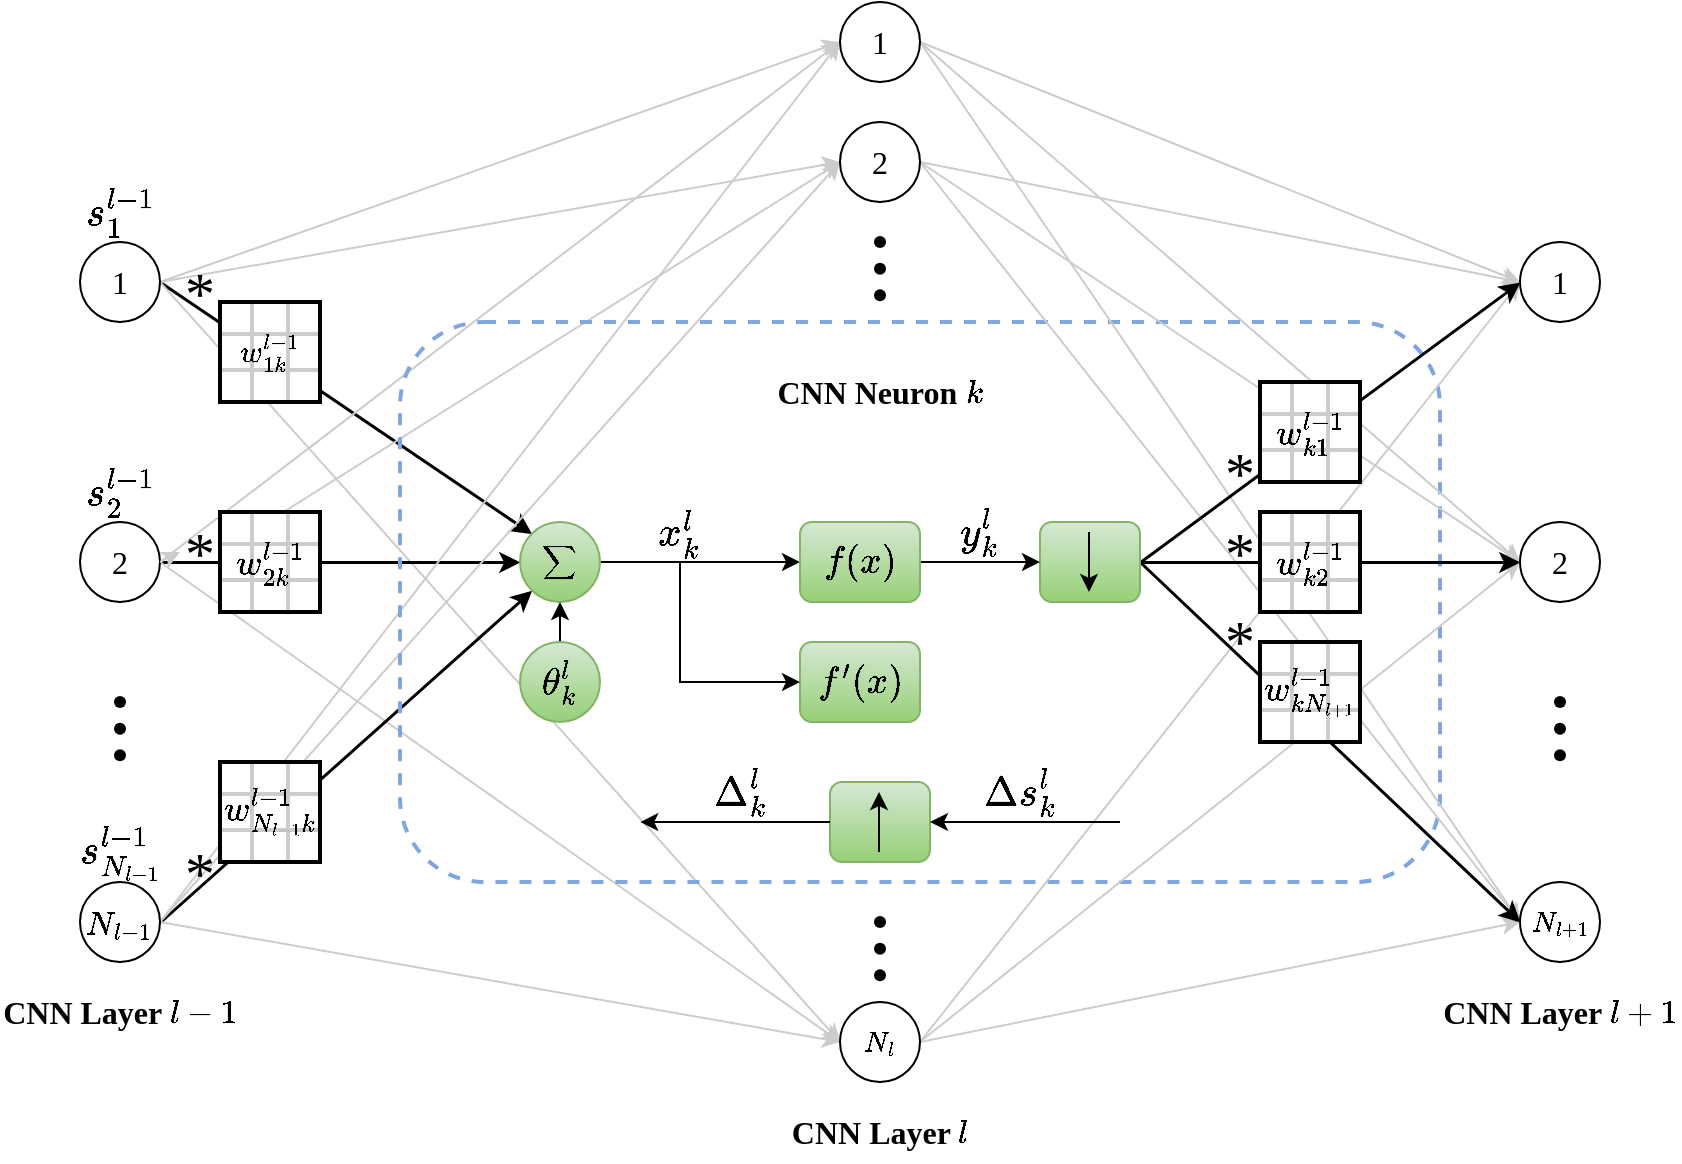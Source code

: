 <mxfile version="22.1.17" type="github">
  <diagram name="第 1 页" id="HHsCbOhWLAx_uhxe6TRV">
    <mxGraphModel dx="2249" dy="1868" grid="1" gridSize="10" guides="1" tooltips="1" connect="1" arrows="1" fold="1" page="1" pageScale="1" pageWidth="827" pageHeight="1169" math="1" shadow="0">
      <root>
        <mxCell id="0" />
        <mxCell id="1" parent="0" />
        <mxCell id="oy_fxyoAN_TUTj9ulkCC-134" style="rounded=0;orthogonalLoop=1;jettySize=auto;html=1;exitX=1;exitY=0.5;exitDx=0;exitDy=0;entryX=0;entryY=0;entryDx=0;entryDy=0;strokeWidth=1.5;fontStyle=0" parent="1" source="oy_fxyoAN_TUTj9ulkCC-1" target="oy_fxyoAN_TUTj9ulkCC-119" edge="1">
          <mxGeometry relative="1" as="geometry" />
        </mxCell>
        <mxCell id="oy_fxyoAN_TUTj9ulkCC-138" style="rounded=0;orthogonalLoop=1;jettySize=auto;html=1;exitX=1;exitY=0.5;exitDx=0;exitDy=0;entryX=0;entryY=0.5;entryDx=0;entryDy=0;strokeColor=#CCCCCC;fontStyle=0" parent="1" source="oy_fxyoAN_TUTj9ulkCC-1" target="oy_fxyoAN_TUTj9ulkCC-8" edge="1">
          <mxGeometry relative="1" as="geometry" />
        </mxCell>
        <mxCell id="oy_fxyoAN_TUTj9ulkCC-140" style="edgeStyle=none;shape=connector;rounded=0;orthogonalLoop=1;jettySize=auto;html=1;exitX=1;exitY=0.5;exitDx=0;exitDy=0;entryX=0;entryY=0.5;entryDx=0;entryDy=0;labelBackgroundColor=default;strokeColor=#CCCCCC;align=center;verticalAlign=middle;fontFamily=Helvetica;fontSize=11;fontColor=default;endArrow=classic;fontStyle=0" parent="1" source="oy_fxyoAN_TUTj9ulkCC-1" target="oy_fxyoAN_TUTj9ulkCC-10" edge="1">
          <mxGeometry relative="1" as="geometry" />
        </mxCell>
        <mxCell id="oy_fxyoAN_TUTj9ulkCC-141" style="edgeStyle=none;shape=connector;rounded=0;orthogonalLoop=1;jettySize=auto;html=1;exitX=1;exitY=0.5;exitDx=0;exitDy=0;entryX=0;entryY=0.5;entryDx=0;entryDy=0;labelBackgroundColor=default;strokeColor=#CCCCCC;align=center;verticalAlign=middle;fontFamily=Helvetica;fontSize=11;fontColor=default;endArrow=classic;fontStyle=0" parent="1" source="oy_fxyoAN_TUTj9ulkCC-1" target="oy_fxyoAN_TUTj9ulkCC-9" edge="1">
          <mxGeometry relative="1" as="geometry" />
        </mxCell>
        <mxCell id="oy_fxyoAN_TUTj9ulkCC-1" value="&lt;font face=&quot;Times New Roman&quot; style=&quot;font-size: 16px;&quot;&gt;1&lt;/font&gt;" style="ellipse;whiteSpace=wrap;html=1;aspect=fixed;fillColor=none;fontStyle=0" parent="1" vertex="1">
          <mxGeometry y="200" width="40" height="40" as="geometry" />
        </mxCell>
        <mxCell id="oy_fxyoAN_TUTj9ulkCC-135" style="edgeStyle=orthogonalEdgeStyle;rounded=0;orthogonalLoop=1;jettySize=auto;html=1;exitX=1;exitY=0.5;exitDx=0;exitDy=0;entryX=0;entryY=0.5;entryDx=0;entryDy=0;strokeWidth=1.5;fontStyle=0" parent="1" source="oy_fxyoAN_TUTj9ulkCC-2" target="oy_fxyoAN_TUTj9ulkCC-119" edge="1">
          <mxGeometry relative="1" as="geometry" />
        </mxCell>
        <mxCell id="oy_fxyoAN_TUTj9ulkCC-142" style="edgeStyle=none;shape=connector;rounded=0;orthogonalLoop=1;jettySize=auto;html=1;exitX=1;exitY=0.5;exitDx=0;exitDy=0;entryX=0;entryY=0.5;entryDx=0;entryDy=0;labelBackgroundColor=default;strokeColor=#CCCCCC;align=center;verticalAlign=middle;fontFamily=Helvetica;fontSize=11;fontColor=default;endArrow=classic;fontStyle=0" parent="1" source="oy_fxyoAN_TUTj9ulkCC-2" target="oy_fxyoAN_TUTj9ulkCC-10" edge="1">
          <mxGeometry relative="1" as="geometry" />
        </mxCell>
        <mxCell id="oy_fxyoAN_TUTj9ulkCC-146" style="edgeStyle=none;shape=connector;rounded=0;orthogonalLoop=1;jettySize=auto;html=1;exitX=1;exitY=0.5;exitDx=0;exitDy=0;entryX=0;entryY=0.5;entryDx=0;entryDy=0;labelBackgroundColor=default;strokeColor=#CCCCCC;align=center;verticalAlign=middle;fontFamily=Helvetica;fontSize=11;fontColor=default;endArrow=classic;fontStyle=0" parent="1" source="oy_fxyoAN_TUTj9ulkCC-2" target="oy_fxyoAN_TUTj9ulkCC-8" edge="1">
          <mxGeometry relative="1" as="geometry" />
        </mxCell>
        <mxCell id="oy_fxyoAN_TUTj9ulkCC-147" style="edgeStyle=none;shape=connector;rounded=0;orthogonalLoop=1;jettySize=auto;html=1;exitX=1;exitY=0.5;exitDx=0;exitDy=0;entryX=0;entryY=0.5;entryDx=0;entryDy=0;labelBackgroundColor=default;strokeColor=#CCCCCC;align=center;verticalAlign=middle;fontFamily=Helvetica;fontSize=11;fontColor=default;endArrow=classic;fontStyle=0" parent="1" source="Rk7JOx87DeSqEpEm6Nh5-58" target="oy_fxyoAN_TUTj9ulkCC-9" edge="1">
          <mxGeometry relative="1" as="geometry" />
        </mxCell>
        <mxCell id="oy_fxyoAN_TUTj9ulkCC-2" value="&lt;font face=&quot;Times New Roman&quot; style=&quot;font-size: 16px;&quot;&gt;2&lt;/font&gt;" style="ellipse;whiteSpace=wrap;html=1;aspect=fixed;fillColor=none;fontStyle=0" parent="1" vertex="1">
          <mxGeometry y="340" width="40" height="40" as="geometry" />
        </mxCell>
        <mxCell id="oy_fxyoAN_TUTj9ulkCC-136" style="rounded=0;orthogonalLoop=1;jettySize=auto;html=1;exitX=1;exitY=0.5;exitDx=0;exitDy=0;entryX=0;entryY=1;entryDx=0;entryDy=0;strokeWidth=1.5;fontStyle=0" parent="1" source="oy_fxyoAN_TUTj9ulkCC-3" target="oy_fxyoAN_TUTj9ulkCC-119" edge="1">
          <mxGeometry relative="1" as="geometry" />
        </mxCell>
        <mxCell id="oy_fxyoAN_TUTj9ulkCC-143" style="edgeStyle=none;shape=connector;rounded=0;orthogonalLoop=1;jettySize=auto;html=1;exitX=1;exitY=0.5;exitDx=0;exitDy=0;entryX=0;entryY=0.5;entryDx=0;entryDy=0;labelBackgroundColor=default;strokeColor=#CCCCCC;align=center;verticalAlign=middle;fontFamily=Helvetica;fontSize=11;fontColor=default;endArrow=classic;fontStyle=0" parent="1" source="oy_fxyoAN_TUTj9ulkCC-3" target="oy_fxyoAN_TUTj9ulkCC-10" edge="1">
          <mxGeometry relative="1" as="geometry" />
        </mxCell>
        <mxCell id="oy_fxyoAN_TUTj9ulkCC-144" style="edgeStyle=none;shape=connector;rounded=0;orthogonalLoop=1;jettySize=auto;html=1;exitX=1;exitY=0.5;exitDx=0;exitDy=0;entryX=0;entryY=0.5;entryDx=0;entryDy=0;labelBackgroundColor=default;strokeColor=#CCCCCC;align=center;verticalAlign=middle;fontFamily=Helvetica;fontSize=11;fontColor=default;endArrow=classic;fontStyle=0" parent="1" source="oy_fxyoAN_TUTj9ulkCC-3" target="oy_fxyoAN_TUTj9ulkCC-8" edge="1">
          <mxGeometry relative="1" as="geometry" />
        </mxCell>
        <mxCell id="oy_fxyoAN_TUTj9ulkCC-145" style="edgeStyle=none;shape=connector;rounded=0;orthogonalLoop=1;jettySize=auto;html=1;exitX=1;exitY=0.5;exitDx=0;exitDy=0;entryX=0;entryY=0.5;entryDx=0;entryDy=0;labelBackgroundColor=default;strokeColor=#CCCCCC;align=center;verticalAlign=middle;fontFamily=Helvetica;fontSize=11;fontColor=default;endArrow=classic;fontStyle=0" parent="1" source="oy_fxyoAN_TUTj9ulkCC-3" target="oy_fxyoAN_TUTj9ulkCC-9" edge="1">
          <mxGeometry relative="1" as="geometry" />
        </mxCell>
        <mxCell id="oy_fxyoAN_TUTj9ulkCC-3" value="&lt;font face=&quot;Times New Roman&quot; style=&quot;font-size: 16px;&quot;&gt;`N_{l-1}`&lt;/font&gt;" style="ellipse;whiteSpace=wrap;html=1;aspect=fixed;fillColor=none;fontStyle=0" parent="1" vertex="1">
          <mxGeometry y="520" width="40" height="40" as="geometry" />
        </mxCell>
        <mxCell id="oy_fxyoAN_TUTj9ulkCC-7" value="" style="rounded=1;whiteSpace=wrap;html=1;dashed=1;fillColor=none;strokeColor=#7EA6E0;strokeWidth=2;fontStyle=0" parent="1" vertex="1">
          <mxGeometry x="160" y="240" width="520" height="280" as="geometry" />
        </mxCell>
        <mxCell id="oy_fxyoAN_TUTj9ulkCC-148" style="edgeStyle=none;shape=connector;rounded=0;orthogonalLoop=1;jettySize=auto;html=1;exitX=1;exitY=0.5;exitDx=0;exitDy=0;entryX=0;entryY=0.5;entryDx=0;entryDy=0;labelBackgroundColor=default;strokeColor=#CCCCCC;align=center;verticalAlign=middle;fontFamily=Helvetica;fontSize=11;fontColor=default;endArrow=classic;fontStyle=0" parent="1" source="oy_fxyoAN_TUTj9ulkCC-8" target="oy_fxyoAN_TUTj9ulkCC-70" edge="1">
          <mxGeometry relative="1" as="geometry" />
        </mxCell>
        <mxCell id="oy_fxyoAN_TUTj9ulkCC-149" style="edgeStyle=none;shape=connector;rounded=0;orthogonalLoop=1;jettySize=auto;html=1;exitX=1;exitY=0.5;exitDx=0;exitDy=0;entryX=0;entryY=0.5;entryDx=0;entryDy=0;labelBackgroundColor=default;strokeColor=#CCCCCC;align=center;verticalAlign=middle;fontFamily=Helvetica;fontSize=11;fontColor=default;endArrow=classic;fontStyle=0" parent="1" source="oy_fxyoAN_TUTj9ulkCC-8" target="oy_fxyoAN_TUTj9ulkCC-71" edge="1">
          <mxGeometry relative="1" as="geometry" />
        </mxCell>
        <mxCell id="oy_fxyoAN_TUTj9ulkCC-150" style="edgeStyle=none;shape=connector;rounded=0;orthogonalLoop=1;jettySize=auto;html=1;exitX=1;exitY=0.5;exitDx=0;exitDy=0;entryX=0;entryY=0.5;entryDx=0;entryDy=0;labelBackgroundColor=default;strokeColor=#CCCCCC;align=center;verticalAlign=middle;fontFamily=Helvetica;fontSize=11;fontColor=default;endArrow=classic;fontStyle=0" parent="1" source="oy_fxyoAN_TUTj9ulkCC-8" target="oy_fxyoAN_TUTj9ulkCC-72" edge="1">
          <mxGeometry relative="1" as="geometry" />
        </mxCell>
        <mxCell id="oy_fxyoAN_TUTj9ulkCC-8" value="&lt;font face=&quot;Times New Roman&quot; style=&quot;font-size: 16px;&quot;&gt;1&lt;/font&gt;" style="ellipse;whiteSpace=wrap;html=1;aspect=fixed;fillColor=none;fontStyle=0" parent="1" vertex="1">
          <mxGeometry x="380" y="80" width="40" height="40" as="geometry" />
        </mxCell>
        <mxCell id="oy_fxyoAN_TUTj9ulkCC-151" style="edgeStyle=none;shape=connector;rounded=0;orthogonalLoop=1;jettySize=auto;html=1;exitX=1;exitY=0.5;exitDx=0;exitDy=0;entryX=0;entryY=0.5;entryDx=0;entryDy=0;labelBackgroundColor=default;strokeColor=#CCCCCC;align=center;verticalAlign=middle;fontFamily=Helvetica;fontSize=11;fontColor=default;endArrow=classic;fontStyle=0" parent="1" source="oy_fxyoAN_TUTj9ulkCC-9" target="oy_fxyoAN_TUTj9ulkCC-70" edge="1">
          <mxGeometry relative="1" as="geometry" />
        </mxCell>
        <mxCell id="oy_fxyoAN_TUTj9ulkCC-152" style="edgeStyle=none;shape=connector;rounded=0;orthogonalLoop=1;jettySize=auto;html=1;exitX=1;exitY=0.5;exitDx=0;exitDy=0;entryX=0;entryY=0.5;entryDx=0;entryDy=0;labelBackgroundColor=default;strokeColor=#CCCCCC;align=center;verticalAlign=middle;fontFamily=Helvetica;fontSize=11;fontColor=default;endArrow=classic;fontStyle=0" parent="1" source="oy_fxyoAN_TUTj9ulkCC-9" target="oy_fxyoAN_TUTj9ulkCC-71" edge="1">
          <mxGeometry relative="1" as="geometry" />
        </mxCell>
        <mxCell id="oy_fxyoAN_TUTj9ulkCC-153" style="edgeStyle=none;shape=connector;rounded=0;orthogonalLoop=1;jettySize=auto;html=1;exitX=1;exitY=0.5;exitDx=0;exitDy=0;entryX=0;entryY=0.5;entryDx=0;entryDy=0;labelBackgroundColor=default;strokeColor=#CCCCCC;align=center;verticalAlign=middle;fontFamily=Helvetica;fontSize=11;fontColor=default;endArrow=classic;fontStyle=0" parent="1" source="oy_fxyoAN_TUTj9ulkCC-9" target="oy_fxyoAN_TUTj9ulkCC-72" edge="1">
          <mxGeometry relative="1" as="geometry" />
        </mxCell>
        <mxCell id="oy_fxyoAN_TUTj9ulkCC-9" value="&lt;font face=&quot;Times New Roman&quot; style=&quot;font-size: 16px;&quot;&gt;2&lt;/font&gt;" style="ellipse;whiteSpace=wrap;html=1;aspect=fixed;fillColor=none;fontStyle=0" parent="1" vertex="1">
          <mxGeometry x="380" y="140" width="40" height="40" as="geometry" />
        </mxCell>
        <mxCell id="oy_fxyoAN_TUTj9ulkCC-154" style="edgeStyle=none;shape=connector;rounded=0;orthogonalLoop=1;jettySize=auto;html=1;exitX=1;exitY=0.5;exitDx=0;exitDy=0;entryX=0;entryY=0.5;entryDx=0;entryDy=0;labelBackgroundColor=default;strokeColor=#CCCCCC;align=center;verticalAlign=middle;fontFamily=Helvetica;fontSize=11;fontColor=default;endArrow=classic;fontStyle=0" parent="1" source="oy_fxyoAN_TUTj9ulkCC-10" target="oy_fxyoAN_TUTj9ulkCC-72" edge="1">
          <mxGeometry relative="1" as="geometry" />
        </mxCell>
        <mxCell id="oy_fxyoAN_TUTj9ulkCC-155" style="edgeStyle=none;shape=connector;rounded=0;orthogonalLoop=1;jettySize=auto;html=1;exitX=1;exitY=0.5;exitDx=0;exitDy=0;entryX=0;entryY=0.5;entryDx=0;entryDy=0;labelBackgroundColor=default;strokeColor=#CCCCCC;align=center;verticalAlign=middle;fontFamily=Helvetica;fontSize=11;fontColor=default;endArrow=classic;fontStyle=0" parent="1" source="oy_fxyoAN_TUTj9ulkCC-10" target="oy_fxyoAN_TUTj9ulkCC-71" edge="1">
          <mxGeometry relative="1" as="geometry" />
        </mxCell>
        <mxCell id="oy_fxyoAN_TUTj9ulkCC-156" style="edgeStyle=none;shape=connector;rounded=0;orthogonalLoop=1;jettySize=auto;html=1;exitX=1;exitY=0.5;exitDx=0;exitDy=0;entryX=0;entryY=0.5;entryDx=0;entryDy=0;labelBackgroundColor=default;strokeColor=#CCCCCC;align=center;verticalAlign=middle;fontFamily=Helvetica;fontSize=11;fontColor=default;endArrow=classic;fontStyle=0" parent="1" source="oy_fxyoAN_TUTj9ulkCC-10" target="oy_fxyoAN_TUTj9ulkCC-70" edge="1">
          <mxGeometry relative="1" as="geometry" />
        </mxCell>
        <mxCell id="oy_fxyoAN_TUTj9ulkCC-10" value="`N_l`" style="ellipse;whiteSpace=wrap;html=1;aspect=fixed;fillColor=none;fontStyle=0" parent="1" vertex="1">
          <mxGeometry x="380" y="580" width="40" height="40" as="geometry" />
        </mxCell>
        <mxCell id="oy_fxyoAN_TUTj9ulkCC-39" value="" style="group;fillColor=default;fontStyle=0" parent="1" vertex="1" connectable="0">
          <mxGeometry x="70" y="230" width="50" height="50" as="geometry" />
        </mxCell>
        <mxCell id="oy_fxyoAN_TUTj9ulkCC-25" value="" style="shape=table;startSize=0;container=1;collapsible=0;childLayout=tableLayout;fontSize=16;fillColor=none;strokeColor=#CCCCCC;strokeWidth=2;fontStyle=0" parent="oy_fxyoAN_TUTj9ulkCC-39" vertex="1">
          <mxGeometry width="50" height="50" as="geometry" />
        </mxCell>
        <mxCell id="oy_fxyoAN_TUTj9ulkCC-26" value="" style="shape=tableRow;horizontal=0;startSize=0;swimlaneHead=0;swimlaneBody=0;strokeColor=#CCCCCC;top=0;left=0;bottom=0;right=0;collapsible=0;dropTarget=0;fillColor=none;points=[[0,0.5],[1,0.5]];portConstraint=eastwest;fontSize=16;strokeWidth=2;fontStyle=0" parent="oy_fxyoAN_TUTj9ulkCC-25" vertex="1">
          <mxGeometry width="50" height="16" as="geometry" />
        </mxCell>
        <mxCell id="oy_fxyoAN_TUTj9ulkCC-27" value="" style="shape=partialRectangle;html=1;whiteSpace=wrap;connectable=0;strokeColor=#CCCCCC;overflow=hidden;fillColor=none;top=0;left=0;bottom=0;right=0;pointerEvents=1;fontSize=16;strokeWidth=2;fontStyle=0" parent="oy_fxyoAN_TUTj9ulkCC-26" vertex="1">
          <mxGeometry width="16" height="16" as="geometry">
            <mxRectangle width="16" height="16" as="alternateBounds" />
          </mxGeometry>
        </mxCell>
        <mxCell id="oy_fxyoAN_TUTj9ulkCC-28" value="" style="shape=partialRectangle;html=1;whiteSpace=wrap;connectable=0;strokeColor=#CCCCCC;overflow=hidden;fillColor=none;top=0;left=0;bottom=0;right=0;pointerEvents=1;fontSize=16;strokeWidth=2;fontStyle=0" parent="oy_fxyoAN_TUTj9ulkCC-26" vertex="1">
          <mxGeometry x="16" width="18" height="16" as="geometry">
            <mxRectangle width="18" height="16" as="alternateBounds" />
          </mxGeometry>
        </mxCell>
        <mxCell id="oy_fxyoAN_TUTj9ulkCC-29" value="" style="shape=partialRectangle;html=1;whiteSpace=wrap;connectable=0;strokeColor=#CCCCCC;overflow=hidden;fillColor=none;top=0;left=0;bottom=0;right=0;pointerEvents=1;fontSize=16;strokeWidth=2;fontStyle=0" parent="oy_fxyoAN_TUTj9ulkCC-26" vertex="1">
          <mxGeometry x="34" width="16" height="16" as="geometry">
            <mxRectangle width="16" height="16" as="alternateBounds" />
          </mxGeometry>
        </mxCell>
        <mxCell id="oy_fxyoAN_TUTj9ulkCC-30" value="" style="shape=tableRow;horizontal=0;startSize=0;swimlaneHead=0;swimlaneBody=0;strokeColor=#CCCCCC;top=0;left=0;bottom=0;right=0;collapsible=0;dropTarget=0;fillColor=none;points=[[0,0.5],[1,0.5]];portConstraint=eastwest;fontSize=16;strokeWidth=2;fontStyle=0" parent="oy_fxyoAN_TUTj9ulkCC-25" vertex="1">
          <mxGeometry y="16" width="50" height="18" as="geometry" />
        </mxCell>
        <mxCell id="oy_fxyoAN_TUTj9ulkCC-31" value="" style="shape=partialRectangle;html=1;whiteSpace=wrap;connectable=0;strokeColor=#CCCCCC;overflow=hidden;fillColor=none;top=0;left=0;bottom=0;right=0;pointerEvents=1;fontSize=16;strokeWidth=2;fontStyle=0" parent="oy_fxyoAN_TUTj9ulkCC-30" vertex="1">
          <mxGeometry width="16" height="18" as="geometry">
            <mxRectangle width="16" height="18" as="alternateBounds" />
          </mxGeometry>
        </mxCell>
        <mxCell id="oy_fxyoAN_TUTj9ulkCC-32" value="" style="shape=partialRectangle;html=1;whiteSpace=wrap;connectable=0;strokeColor=#CCCCCC;overflow=hidden;fillColor=none;top=0;left=0;bottom=0;right=0;pointerEvents=1;fontSize=16;strokeWidth=2;fontStyle=0" parent="oy_fxyoAN_TUTj9ulkCC-30" vertex="1">
          <mxGeometry x="16" width="18" height="18" as="geometry">
            <mxRectangle width="18" height="18" as="alternateBounds" />
          </mxGeometry>
        </mxCell>
        <mxCell id="oy_fxyoAN_TUTj9ulkCC-33" value="" style="shape=partialRectangle;html=1;whiteSpace=wrap;connectable=0;strokeColor=#CCCCCC;overflow=hidden;fillColor=none;top=0;left=0;bottom=0;right=0;pointerEvents=1;fontSize=16;strokeWidth=2;fontStyle=0" parent="oy_fxyoAN_TUTj9ulkCC-30" vertex="1">
          <mxGeometry x="34" width="16" height="18" as="geometry">
            <mxRectangle width="16" height="18" as="alternateBounds" />
          </mxGeometry>
        </mxCell>
        <mxCell id="oy_fxyoAN_TUTj9ulkCC-34" value="" style="shape=tableRow;horizontal=0;startSize=0;swimlaneHead=0;swimlaneBody=0;strokeColor=#CCCCCC;top=0;left=0;bottom=0;right=0;collapsible=0;dropTarget=0;fillColor=none;points=[[0,0.5],[1,0.5]];portConstraint=eastwest;fontSize=16;strokeWidth=2;fontStyle=0" parent="oy_fxyoAN_TUTj9ulkCC-25" vertex="1">
          <mxGeometry y="34" width="50" height="16" as="geometry" />
        </mxCell>
        <mxCell id="oy_fxyoAN_TUTj9ulkCC-35" value="" style="shape=partialRectangle;html=1;whiteSpace=wrap;connectable=0;strokeColor=#CCCCCC;overflow=hidden;fillColor=none;top=0;left=0;bottom=0;right=0;pointerEvents=1;fontSize=16;strokeWidth=2;fontStyle=0" parent="oy_fxyoAN_TUTj9ulkCC-34" vertex="1">
          <mxGeometry width="16" height="16" as="geometry">
            <mxRectangle width="16" height="16" as="alternateBounds" />
          </mxGeometry>
        </mxCell>
        <mxCell id="oy_fxyoAN_TUTj9ulkCC-36" value="" style="shape=partialRectangle;html=1;whiteSpace=wrap;connectable=0;strokeColor=#CCCCCC;overflow=hidden;fillColor=none;top=0;left=0;bottom=0;right=0;pointerEvents=1;fontSize=16;strokeWidth=2;fontStyle=0" parent="oy_fxyoAN_TUTj9ulkCC-34" vertex="1">
          <mxGeometry x="16" width="18" height="16" as="geometry">
            <mxRectangle width="18" height="16" as="alternateBounds" />
          </mxGeometry>
        </mxCell>
        <mxCell id="oy_fxyoAN_TUTj9ulkCC-37" value="" style="shape=partialRectangle;html=1;whiteSpace=wrap;connectable=0;strokeColor=#CCCCCC;overflow=hidden;fillColor=none;top=0;left=0;bottom=0;right=0;pointerEvents=1;fontSize=16;strokeWidth=2;fontStyle=0" parent="oy_fxyoAN_TUTj9ulkCC-34" vertex="1">
          <mxGeometry x="34" width="16" height="16" as="geometry">
            <mxRectangle width="16" height="16" as="alternateBounds" />
          </mxGeometry>
        </mxCell>
        <mxCell id="oy_fxyoAN_TUTj9ulkCC-38" value="&lt;font face=&quot;Times New Roman&quot; style=&quot;font-size: 15px;&quot;&gt;$$w_{1k}^{l-1}$$&lt;/font&gt;" style="whiteSpace=wrap;html=1;aspect=fixed;fillColor=none;strokeWidth=2;fontStyle=0" parent="oy_fxyoAN_TUTj9ulkCC-39" vertex="1">
          <mxGeometry width="50" height="50" as="geometry" />
        </mxCell>
        <mxCell id="oy_fxyoAN_TUTj9ulkCC-40" value="" style="group;fillColor=default;fontStyle=0" parent="1" vertex="1" connectable="0">
          <mxGeometry x="70" y="335" width="50" height="50" as="geometry" />
        </mxCell>
        <mxCell id="oy_fxyoAN_TUTj9ulkCC-41" value="" style="shape=table;startSize=0;container=1;collapsible=0;childLayout=tableLayout;fontSize=16;fillColor=none;strokeColor=#CCCCCC;strokeWidth=2;fontStyle=0" parent="oy_fxyoAN_TUTj9ulkCC-40" vertex="1">
          <mxGeometry width="50" height="50" as="geometry" />
        </mxCell>
        <mxCell id="oy_fxyoAN_TUTj9ulkCC-42" value="" style="shape=tableRow;horizontal=0;startSize=0;swimlaneHead=0;swimlaneBody=0;strokeColor=#CCCCCC;top=0;left=0;bottom=0;right=0;collapsible=0;dropTarget=0;fillColor=none;points=[[0,0.5],[1,0.5]];portConstraint=eastwest;fontSize=16;strokeWidth=2;fontStyle=0" parent="oy_fxyoAN_TUTj9ulkCC-41" vertex="1">
          <mxGeometry width="50" height="16" as="geometry" />
        </mxCell>
        <mxCell id="oy_fxyoAN_TUTj9ulkCC-43" value="" style="shape=partialRectangle;html=1;whiteSpace=wrap;connectable=0;strokeColor=#CCCCCC;overflow=hidden;fillColor=none;top=0;left=0;bottom=0;right=0;pointerEvents=1;fontSize=16;strokeWidth=2;fontStyle=0" parent="oy_fxyoAN_TUTj9ulkCC-42" vertex="1">
          <mxGeometry width="16" height="16" as="geometry">
            <mxRectangle width="16" height="16" as="alternateBounds" />
          </mxGeometry>
        </mxCell>
        <mxCell id="oy_fxyoAN_TUTj9ulkCC-44" value="" style="shape=partialRectangle;html=1;whiteSpace=wrap;connectable=0;strokeColor=#CCCCCC;overflow=hidden;fillColor=none;top=0;left=0;bottom=0;right=0;pointerEvents=1;fontSize=16;strokeWidth=2;fontStyle=0" parent="oy_fxyoAN_TUTj9ulkCC-42" vertex="1">
          <mxGeometry x="16" width="18" height="16" as="geometry">
            <mxRectangle width="18" height="16" as="alternateBounds" />
          </mxGeometry>
        </mxCell>
        <mxCell id="oy_fxyoAN_TUTj9ulkCC-45" value="" style="shape=partialRectangle;html=1;whiteSpace=wrap;connectable=0;strokeColor=#CCCCCC;overflow=hidden;fillColor=none;top=0;left=0;bottom=0;right=0;pointerEvents=1;fontSize=16;strokeWidth=2;fontStyle=0" parent="oy_fxyoAN_TUTj9ulkCC-42" vertex="1">
          <mxGeometry x="34" width="16" height="16" as="geometry">
            <mxRectangle width="16" height="16" as="alternateBounds" />
          </mxGeometry>
        </mxCell>
        <mxCell id="oy_fxyoAN_TUTj9ulkCC-46" value="" style="shape=tableRow;horizontal=0;startSize=0;swimlaneHead=0;swimlaneBody=0;strokeColor=#CCCCCC;top=0;left=0;bottom=0;right=0;collapsible=0;dropTarget=0;fillColor=none;points=[[0,0.5],[1,0.5]];portConstraint=eastwest;fontSize=16;strokeWidth=2;fontStyle=0" parent="oy_fxyoAN_TUTj9ulkCC-41" vertex="1">
          <mxGeometry y="16" width="50" height="18" as="geometry" />
        </mxCell>
        <mxCell id="oy_fxyoAN_TUTj9ulkCC-47" value="" style="shape=partialRectangle;html=1;whiteSpace=wrap;connectable=0;strokeColor=#CCCCCC;overflow=hidden;fillColor=none;top=0;left=0;bottom=0;right=0;pointerEvents=1;fontSize=16;strokeWidth=2;fontStyle=0" parent="oy_fxyoAN_TUTj9ulkCC-46" vertex="1">
          <mxGeometry width="16" height="18" as="geometry">
            <mxRectangle width="16" height="18" as="alternateBounds" />
          </mxGeometry>
        </mxCell>
        <mxCell id="oy_fxyoAN_TUTj9ulkCC-48" value="" style="shape=partialRectangle;html=1;whiteSpace=wrap;connectable=0;strokeColor=#CCCCCC;overflow=hidden;fillColor=none;top=0;left=0;bottom=0;right=0;pointerEvents=1;fontSize=16;strokeWidth=2;fontStyle=0" parent="oy_fxyoAN_TUTj9ulkCC-46" vertex="1">
          <mxGeometry x="16" width="18" height="18" as="geometry">
            <mxRectangle width="18" height="18" as="alternateBounds" />
          </mxGeometry>
        </mxCell>
        <mxCell id="oy_fxyoAN_TUTj9ulkCC-49" value="" style="shape=partialRectangle;html=1;whiteSpace=wrap;connectable=0;strokeColor=#CCCCCC;overflow=hidden;fillColor=none;top=0;left=0;bottom=0;right=0;pointerEvents=1;fontSize=16;strokeWidth=2;fontStyle=0" parent="oy_fxyoAN_TUTj9ulkCC-46" vertex="1">
          <mxGeometry x="34" width="16" height="18" as="geometry">
            <mxRectangle width="16" height="18" as="alternateBounds" />
          </mxGeometry>
        </mxCell>
        <mxCell id="oy_fxyoAN_TUTj9ulkCC-50" value="" style="shape=tableRow;horizontal=0;startSize=0;swimlaneHead=0;swimlaneBody=0;strokeColor=#CCCCCC;top=0;left=0;bottom=0;right=0;collapsible=0;dropTarget=0;fillColor=none;points=[[0,0.5],[1,0.5]];portConstraint=eastwest;fontSize=16;strokeWidth=2;fontStyle=0" parent="oy_fxyoAN_TUTj9ulkCC-41" vertex="1">
          <mxGeometry y="34" width="50" height="16" as="geometry" />
        </mxCell>
        <mxCell id="oy_fxyoAN_TUTj9ulkCC-51" value="" style="shape=partialRectangle;html=1;whiteSpace=wrap;connectable=0;strokeColor=#CCCCCC;overflow=hidden;fillColor=none;top=0;left=0;bottom=0;right=0;pointerEvents=1;fontSize=16;strokeWidth=2;fontStyle=0" parent="oy_fxyoAN_TUTj9ulkCC-50" vertex="1">
          <mxGeometry width="16" height="16" as="geometry">
            <mxRectangle width="16" height="16" as="alternateBounds" />
          </mxGeometry>
        </mxCell>
        <mxCell id="oy_fxyoAN_TUTj9ulkCC-52" value="" style="shape=partialRectangle;html=1;whiteSpace=wrap;connectable=0;strokeColor=#CCCCCC;overflow=hidden;fillColor=none;top=0;left=0;bottom=0;right=0;pointerEvents=1;fontSize=16;strokeWidth=2;fontStyle=0" parent="oy_fxyoAN_TUTj9ulkCC-50" vertex="1">
          <mxGeometry x="16" width="18" height="16" as="geometry">
            <mxRectangle width="18" height="16" as="alternateBounds" />
          </mxGeometry>
        </mxCell>
        <mxCell id="oy_fxyoAN_TUTj9ulkCC-53" value="" style="shape=partialRectangle;html=1;whiteSpace=wrap;connectable=0;strokeColor=#CCCCCC;overflow=hidden;fillColor=none;top=0;left=0;bottom=0;right=0;pointerEvents=1;fontSize=16;strokeWidth=2;fontStyle=0" parent="oy_fxyoAN_TUTj9ulkCC-50" vertex="1">
          <mxGeometry x="34" width="16" height="16" as="geometry">
            <mxRectangle width="16" height="16" as="alternateBounds" />
          </mxGeometry>
        </mxCell>
        <mxCell id="oy_fxyoAN_TUTj9ulkCC-54" value="&lt;font style=&quot;font-size: 15px;&quot;&gt;$$w_{2k}^{l-1}$$&lt;/font&gt;" style="whiteSpace=wrap;html=1;aspect=fixed;fillColor=none;strokeWidth=2;fontStyle=0" parent="oy_fxyoAN_TUTj9ulkCC-40" vertex="1">
          <mxGeometry width="50" height="50" as="geometry" />
        </mxCell>
        <mxCell id="oy_fxyoAN_TUTj9ulkCC-55" value="" style="group;fillColor=default;fontStyle=0" parent="1" vertex="1" connectable="0">
          <mxGeometry x="70" y="460" width="50" height="50" as="geometry" />
        </mxCell>
        <mxCell id="oy_fxyoAN_TUTj9ulkCC-56" value="" style="shape=table;startSize=0;container=1;collapsible=0;childLayout=tableLayout;fontSize=16;fillColor=none;strokeColor=#CCCCCC;strokeWidth=2;fontStyle=0" parent="oy_fxyoAN_TUTj9ulkCC-55" vertex="1">
          <mxGeometry width="50" height="50" as="geometry" />
        </mxCell>
        <mxCell id="oy_fxyoAN_TUTj9ulkCC-57" value="" style="shape=tableRow;horizontal=0;startSize=0;swimlaneHead=0;swimlaneBody=0;strokeColor=#CCCCCC;top=0;left=0;bottom=0;right=0;collapsible=0;dropTarget=0;fillColor=none;points=[[0,0.5],[1,0.5]];portConstraint=eastwest;fontSize=16;strokeWidth=2;fontStyle=0" parent="oy_fxyoAN_TUTj9ulkCC-56" vertex="1">
          <mxGeometry width="50" height="16" as="geometry" />
        </mxCell>
        <mxCell id="oy_fxyoAN_TUTj9ulkCC-58" value="" style="shape=partialRectangle;html=1;whiteSpace=wrap;connectable=0;strokeColor=#CCCCCC;overflow=hidden;fillColor=none;top=0;left=0;bottom=0;right=0;pointerEvents=1;fontSize=16;strokeWidth=2;fontStyle=0" parent="oy_fxyoAN_TUTj9ulkCC-57" vertex="1">
          <mxGeometry width="16" height="16" as="geometry">
            <mxRectangle width="16" height="16" as="alternateBounds" />
          </mxGeometry>
        </mxCell>
        <mxCell id="oy_fxyoAN_TUTj9ulkCC-59" value="" style="shape=partialRectangle;html=1;whiteSpace=wrap;connectable=0;strokeColor=#CCCCCC;overflow=hidden;fillColor=none;top=0;left=0;bottom=0;right=0;pointerEvents=1;fontSize=16;strokeWidth=2;fontStyle=0" parent="oy_fxyoAN_TUTj9ulkCC-57" vertex="1">
          <mxGeometry x="16" width="18" height="16" as="geometry">
            <mxRectangle width="18" height="16" as="alternateBounds" />
          </mxGeometry>
        </mxCell>
        <mxCell id="oy_fxyoAN_TUTj9ulkCC-60" value="" style="shape=partialRectangle;html=1;whiteSpace=wrap;connectable=0;strokeColor=#CCCCCC;overflow=hidden;fillColor=none;top=0;left=0;bottom=0;right=0;pointerEvents=1;fontSize=16;strokeWidth=2;fontStyle=0" parent="oy_fxyoAN_TUTj9ulkCC-57" vertex="1">
          <mxGeometry x="34" width="16" height="16" as="geometry">
            <mxRectangle width="16" height="16" as="alternateBounds" />
          </mxGeometry>
        </mxCell>
        <mxCell id="oy_fxyoAN_TUTj9ulkCC-61" value="" style="shape=tableRow;horizontal=0;startSize=0;swimlaneHead=0;swimlaneBody=0;strokeColor=#CCCCCC;top=0;left=0;bottom=0;right=0;collapsible=0;dropTarget=0;fillColor=none;points=[[0,0.5],[1,0.5]];portConstraint=eastwest;fontSize=16;strokeWidth=2;fontStyle=0" parent="oy_fxyoAN_TUTj9ulkCC-56" vertex="1">
          <mxGeometry y="16" width="50" height="18" as="geometry" />
        </mxCell>
        <mxCell id="oy_fxyoAN_TUTj9ulkCC-62" value="" style="shape=partialRectangle;html=1;whiteSpace=wrap;connectable=0;strokeColor=#CCCCCC;overflow=hidden;fillColor=none;top=0;left=0;bottom=0;right=0;pointerEvents=1;fontSize=16;strokeWidth=2;fontStyle=0" parent="oy_fxyoAN_TUTj9ulkCC-61" vertex="1">
          <mxGeometry width="16" height="18" as="geometry">
            <mxRectangle width="16" height="18" as="alternateBounds" />
          </mxGeometry>
        </mxCell>
        <mxCell id="oy_fxyoAN_TUTj9ulkCC-63" value="" style="shape=partialRectangle;html=1;whiteSpace=wrap;connectable=0;strokeColor=#CCCCCC;overflow=hidden;fillColor=none;top=0;left=0;bottom=0;right=0;pointerEvents=1;fontSize=16;strokeWidth=2;fontStyle=0" parent="oy_fxyoAN_TUTj9ulkCC-61" vertex="1">
          <mxGeometry x="16" width="18" height="18" as="geometry">
            <mxRectangle width="18" height="18" as="alternateBounds" />
          </mxGeometry>
        </mxCell>
        <mxCell id="oy_fxyoAN_TUTj9ulkCC-64" value="" style="shape=partialRectangle;html=1;whiteSpace=wrap;connectable=0;strokeColor=#CCCCCC;overflow=hidden;fillColor=none;top=0;left=0;bottom=0;right=0;pointerEvents=1;fontSize=16;strokeWidth=2;fontStyle=0" parent="oy_fxyoAN_TUTj9ulkCC-61" vertex="1">
          <mxGeometry x="34" width="16" height="18" as="geometry">
            <mxRectangle width="16" height="18" as="alternateBounds" />
          </mxGeometry>
        </mxCell>
        <mxCell id="oy_fxyoAN_TUTj9ulkCC-65" value="" style="shape=tableRow;horizontal=0;startSize=0;swimlaneHead=0;swimlaneBody=0;strokeColor=#CCCCCC;top=0;left=0;bottom=0;right=0;collapsible=0;dropTarget=0;fillColor=none;points=[[0,0.5],[1,0.5]];portConstraint=eastwest;fontSize=16;strokeWidth=2;fontStyle=0" parent="oy_fxyoAN_TUTj9ulkCC-56" vertex="1">
          <mxGeometry y="34" width="50" height="16" as="geometry" />
        </mxCell>
        <mxCell id="oy_fxyoAN_TUTj9ulkCC-66" value="" style="shape=partialRectangle;html=1;whiteSpace=wrap;connectable=0;strokeColor=#CCCCCC;overflow=hidden;fillColor=none;top=0;left=0;bottom=0;right=0;pointerEvents=1;fontSize=16;strokeWidth=2;fontStyle=0" parent="oy_fxyoAN_TUTj9ulkCC-65" vertex="1">
          <mxGeometry width="16" height="16" as="geometry">
            <mxRectangle width="16" height="16" as="alternateBounds" />
          </mxGeometry>
        </mxCell>
        <mxCell id="oy_fxyoAN_TUTj9ulkCC-67" value="" style="shape=partialRectangle;html=1;whiteSpace=wrap;connectable=0;strokeColor=#CCCCCC;overflow=hidden;fillColor=none;top=0;left=0;bottom=0;right=0;pointerEvents=1;fontSize=16;strokeWidth=2;fontStyle=0" parent="oy_fxyoAN_TUTj9ulkCC-65" vertex="1">
          <mxGeometry x="16" width="18" height="16" as="geometry">
            <mxRectangle width="18" height="16" as="alternateBounds" />
          </mxGeometry>
        </mxCell>
        <mxCell id="oy_fxyoAN_TUTj9ulkCC-68" value="" style="shape=partialRectangle;html=1;whiteSpace=wrap;connectable=0;strokeColor=#CCCCCC;overflow=hidden;fillColor=none;top=0;left=0;bottom=0;right=0;pointerEvents=1;fontSize=16;strokeWidth=2;fontStyle=0" parent="oy_fxyoAN_TUTj9ulkCC-65" vertex="1">
          <mxGeometry x="34" width="16" height="16" as="geometry">
            <mxRectangle width="16" height="16" as="alternateBounds" />
          </mxGeometry>
        </mxCell>
        <mxCell id="oy_fxyoAN_TUTj9ulkCC-69" value="&lt;font style=&quot;font-size: 15px;&quot;&gt;$$w_{N_{l-1}k}^{l-1}$$&lt;/font&gt;" style="whiteSpace=wrap;html=1;aspect=fixed;fillColor=none;strokeWidth=2;fontStyle=0" parent="oy_fxyoAN_TUTj9ulkCC-55" vertex="1">
          <mxGeometry width="50" height="50" as="geometry" />
        </mxCell>
        <mxCell id="oy_fxyoAN_TUTj9ulkCC-70" value="&lt;font face=&quot;Times New Roman&quot; style=&quot;font-size: 16px;&quot;&gt;1&lt;/font&gt;" style="ellipse;whiteSpace=wrap;html=1;aspect=fixed;flipH=1;flipV=1;fillColor=none;fontStyle=0" parent="1" vertex="1">
          <mxGeometry x="720" y="200" width="40" height="40" as="geometry" />
        </mxCell>
        <mxCell id="oy_fxyoAN_TUTj9ulkCC-71" value="&lt;font face=&quot;Times New Roman&quot; style=&quot;font-size: 16px;&quot;&gt;2&lt;/font&gt;" style="ellipse;whiteSpace=wrap;html=1;aspect=fixed;flipH=1;flipV=1;fillColor=none;fontStyle=0" parent="1" vertex="1">
          <mxGeometry x="720" y="340" width="40" height="40" as="geometry" />
        </mxCell>
        <mxCell id="oy_fxyoAN_TUTj9ulkCC-72" value="`N_{l+1}`" style="ellipse;whiteSpace=wrap;html=1;aspect=fixed;flipH=1;flipV=1;fillColor=none;fontStyle=0" parent="1" vertex="1">
          <mxGeometry x="720" y="520" width="40" height="40" as="geometry" />
        </mxCell>
        <mxCell id="oy_fxyoAN_TUTj9ulkCC-123" value="" style="edgeStyle=orthogonalEdgeStyle;rounded=0;orthogonalLoop=1;jettySize=auto;html=1;fontStyle=0" parent="1" source="oy_fxyoAN_TUTj9ulkCC-119" target="oy_fxyoAN_TUTj9ulkCC-122" edge="1">
          <mxGeometry relative="1" as="geometry" />
        </mxCell>
        <mxCell id="oy_fxyoAN_TUTj9ulkCC-119" value="&lt;font style=&quot;font-size: 10px;&quot;&gt;`\sum`&lt;/font&gt;" style="ellipse;whiteSpace=wrap;html=1;aspect=fixed;fillColor=#d5e8d4;gradientColor=#97d077;strokeColor=#82b366;fontStyle=0" parent="1" vertex="1">
          <mxGeometry x="220" y="340" width="40" height="40" as="geometry" />
        </mxCell>
        <mxCell id="oy_fxyoAN_TUTj9ulkCC-137" style="edgeStyle=orthogonalEdgeStyle;rounded=0;orthogonalLoop=1;jettySize=auto;html=1;exitX=0.5;exitY=0;exitDx=0;exitDy=0;entryX=0.5;entryY=1;entryDx=0;entryDy=0;fontStyle=0" parent="1" source="oy_fxyoAN_TUTj9ulkCC-120" target="oy_fxyoAN_TUTj9ulkCC-119" edge="1">
          <mxGeometry relative="1" as="geometry" />
        </mxCell>
        <mxCell id="oy_fxyoAN_TUTj9ulkCC-120" value="&lt;font style=&quot;font-size: 16px;&quot;&gt;`\theta_k^l`&lt;/font&gt;" style="ellipse;whiteSpace=wrap;html=1;aspect=fixed;fillColor=#d5e8d4;gradientColor=#97d077;strokeColor=#82b366;fontStyle=0" parent="1" vertex="1">
          <mxGeometry x="220" y="400" width="40" height="40" as="geometry" />
        </mxCell>
        <mxCell id="oy_fxyoAN_TUTj9ulkCC-131" style="rounded=0;orthogonalLoop=1;jettySize=auto;html=1;exitX=1;exitY=0.5;exitDx=0;exitDy=0;entryX=0;entryY=0.5;entryDx=0;entryDy=0;strokeWidth=1.5;fontStyle=0" parent="1" source="oy_fxyoAN_TUTj9ulkCC-121" target="oy_fxyoAN_TUTj9ulkCC-70" edge="1">
          <mxGeometry relative="1" as="geometry" />
        </mxCell>
        <mxCell id="oy_fxyoAN_TUTj9ulkCC-132" style="edgeStyle=orthogonalEdgeStyle;rounded=0;orthogonalLoop=1;jettySize=auto;html=1;exitX=1;exitY=0.5;exitDx=0;exitDy=0;entryX=0;entryY=0.5;entryDx=0;entryDy=0;strokeWidth=1.5;fontStyle=0" parent="1" source="oy_fxyoAN_TUTj9ulkCC-121" target="oy_fxyoAN_TUTj9ulkCC-71" edge="1">
          <mxGeometry relative="1" as="geometry" />
        </mxCell>
        <mxCell id="oy_fxyoAN_TUTj9ulkCC-133" style="rounded=0;orthogonalLoop=1;jettySize=auto;html=1;exitX=1;exitY=0.5;exitDx=0;exitDy=0;entryX=0;entryY=0.5;entryDx=0;entryDy=0;strokeWidth=1.5;fontStyle=0" parent="1" source="oy_fxyoAN_TUTj9ulkCC-121" target="oy_fxyoAN_TUTj9ulkCC-72" edge="1">
          <mxGeometry relative="1" as="geometry" />
        </mxCell>
        <mxCell id="oy_fxyoAN_TUTj9ulkCC-121" value="" style="rounded=1;whiteSpace=wrap;html=1;fillColor=#d5e8d4;gradientColor=#97d077;strokeColor=#82b366;fontStyle=0" parent="1" vertex="1">
          <mxGeometry x="480" y="340" width="50" height="40" as="geometry" />
        </mxCell>
        <mxCell id="oy_fxyoAN_TUTj9ulkCC-127" value="" style="edgeStyle=orthogonalEdgeStyle;rounded=0;orthogonalLoop=1;jettySize=auto;html=1;fontStyle=0" parent="1" source="oy_fxyoAN_TUTj9ulkCC-122" target="oy_fxyoAN_TUTj9ulkCC-121" edge="1">
          <mxGeometry relative="1" as="geometry" />
        </mxCell>
        <mxCell id="oy_fxyoAN_TUTj9ulkCC-122" value="&lt;font style=&quot;font-size: 16px;&quot;&gt;$$f(x)$$&lt;/font&gt;" style="rounded=1;whiteSpace=wrap;html=1;fillColor=#d5e8d4;gradientColor=#97d077;strokeColor=#82b366;fontStyle=0" parent="1" vertex="1">
          <mxGeometry x="360" y="340" width="60" height="40" as="geometry" />
        </mxCell>
        <mxCell id="oy_fxyoAN_TUTj9ulkCC-124" value="&lt;font style=&quot;font-size: 16px;&quot;&gt;\(f&#39;(x)\)&lt;/font&gt;" style="rounded=1;whiteSpace=wrap;html=1;fillColor=#d5e8d4;gradientColor=#97d077;strokeColor=#82b366;fontStyle=0" parent="1" vertex="1">
          <mxGeometry x="360" y="400" width="60" height="40" as="geometry" />
        </mxCell>
        <mxCell id="oy_fxyoAN_TUTj9ulkCC-125" value="" style="edgeStyle=segmentEdgeStyle;endArrow=none;html=1;curved=0;rounded=0;endSize=8;startSize=6;exitX=0;exitY=0.5;exitDx=0;exitDy=0;exitPerimeter=0;startArrow=classic;startFill=1;endFill=0;jumpSize=0;fontStyle=0" parent="1" source="oy_fxyoAN_TUTj9ulkCC-124" edge="1">
          <mxGeometry width="50" height="50" relative="1" as="geometry">
            <mxPoint x="350" y="430" as="sourcePoint" />
            <mxPoint x="300" y="360" as="targetPoint" />
          </mxGeometry>
        </mxCell>
        <mxCell id="oy_fxyoAN_TUTj9ulkCC-73" value="" style="group;flipH=1;flipV=1;fillColor=default;fontStyle=0" parent="1" vertex="1" connectable="0">
          <mxGeometry x="590" y="270" width="50" height="50" as="geometry" />
        </mxCell>
        <mxCell id="oy_fxyoAN_TUTj9ulkCC-74" value="" style="shape=table;startSize=0;container=1;collapsible=0;childLayout=tableLayout;fontSize=16;fillColor=none;strokeColor=#CCCCCC;strokeWidth=2;fontStyle=0" parent="oy_fxyoAN_TUTj9ulkCC-73" vertex="1">
          <mxGeometry width="50" height="50" as="geometry" />
        </mxCell>
        <mxCell id="oy_fxyoAN_TUTj9ulkCC-75" value="" style="shape=tableRow;horizontal=0;startSize=0;swimlaneHead=0;swimlaneBody=0;strokeColor=#CCCCCC;top=0;left=0;bottom=0;right=0;collapsible=0;dropTarget=0;fillColor=none;points=[[0,0.5],[1,0.5]];portConstraint=eastwest;fontSize=16;strokeWidth=2;fontStyle=0" parent="oy_fxyoAN_TUTj9ulkCC-74" vertex="1">
          <mxGeometry width="50" height="16" as="geometry" />
        </mxCell>
        <mxCell id="oy_fxyoAN_TUTj9ulkCC-76" value="" style="shape=partialRectangle;html=1;whiteSpace=wrap;connectable=0;strokeColor=#CCCCCC;overflow=hidden;fillColor=none;top=0;left=0;bottom=0;right=0;pointerEvents=1;fontSize=16;strokeWidth=2;fontStyle=0" parent="oy_fxyoAN_TUTj9ulkCC-75" vertex="1">
          <mxGeometry width="16" height="16" as="geometry">
            <mxRectangle width="16" height="16" as="alternateBounds" />
          </mxGeometry>
        </mxCell>
        <mxCell id="oy_fxyoAN_TUTj9ulkCC-77" value="" style="shape=partialRectangle;html=1;whiteSpace=wrap;connectable=0;strokeColor=#CCCCCC;overflow=hidden;fillColor=none;top=0;left=0;bottom=0;right=0;pointerEvents=1;fontSize=16;strokeWidth=2;fontStyle=0" parent="oy_fxyoAN_TUTj9ulkCC-75" vertex="1">
          <mxGeometry x="16" width="18" height="16" as="geometry">
            <mxRectangle width="18" height="16" as="alternateBounds" />
          </mxGeometry>
        </mxCell>
        <mxCell id="oy_fxyoAN_TUTj9ulkCC-78" value="" style="shape=partialRectangle;html=1;whiteSpace=wrap;connectable=0;strokeColor=#CCCCCC;overflow=hidden;fillColor=none;top=0;left=0;bottom=0;right=0;pointerEvents=1;fontSize=16;strokeWidth=2;fontStyle=0" parent="oy_fxyoAN_TUTj9ulkCC-75" vertex="1">
          <mxGeometry x="34" width="16" height="16" as="geometry">
            <mxRectangle width="16" height="16" as="alternateBounds" />
          </mxGeometry>
        </mxCell>
        <mxCell id="oy_fxyoAN_TUTj9ulkCC-79" value="" style="shape=tableRow;horizontal=0;startSize=0;swimlaneHead=0;swimlaneBody=0;strokeColor=#CCCCCC;top=0;left=0;bottom=0;right=0;collapsible=0;dropTarget=0;fillColor=none;points=[[0,0.5],[1,0.5]];portConstraint=eastwest;fontSize=16;strokeWidth=2;fontStyle=0" parent="oy_fxyoAN_TUTj9ulkCC-74" vertex="1">
          <mxGeometry y="16" width="50" height="18" as="geometry" />
        </mxCell>
        <mxCell id="oy_fxyoAN_TUTj9ulkCC-80" value="" style="shape=partialRectangle;html=1;whiteSpace=wrap;connectable=0;strokeColor=#CCCCCC;overflow=hidden;fillColor=none;top=0;left=0;bottom=0;right=0;pointerEvents=1;fontSize=16;strokeWidth=2;fontStyle=0" parent="oy_fxyoAN_TUTj9ulkCC-79" vertex="1">
          <mxGeometry width="16" height="18" as="geometry">
            <mxRectangle width="16" height="18" as="alternateBounds" />
          </mxGeometry>
        </mxCell>
        <mxCell id="oy_fxyoAN_TUTj9ulkCC-81" value="" style="shape=partialRectangle;html=1;whiteSpace=wrap;connectable=0;strokeColor=#CCCCCC;overflow=hidden;fillColor=none;top=0;left=0;bottom=0;right=0;pointerEvents=1;fontSize=16;strokeWidth=2;fontStyle=0" parent="oy_fxyoAN_TUTj9ulkCC-79" vertex="1">
          <mxGeometry x="16" width="18" height="18" as="geometry">
            <mxRectangle width="18" height="18" as="alternateBounds" />
          </mxGeometry>
        </mxCell>
        <mxCell id="oy_fxyoAN_TUTj9ulkCC-82" value="" style="shape=partialRectangle;html=1;whiteSpace=wrap;connectable=0;strokeColor=#CCCCCC;overflow=hidden;fillColor=none;top=0;left=0;bottom=0;right=0;pointerEvents=1;fontSize=16;strokeWidth=2;fontStyle=0" parent="oy_fxyoAN_TUTj9ulkCC-79" vertex="1">
          <mxGeometry x="34" width="16" height="18" as="geometry">
            <mxRectangle width="16" height="18" as="alternateBounds" />
          </mxGeometry>
        </mxCell>
        <mxCell id="oy_fxyoAN_TUTj9ulkCC-83" value="" style="shape=tableRow;horizontal=0;startSize=0;swimlaneHead=0;swimlaneBody=0;strokeColor=#CCCCCC;top=0;left=0;bottom=0;right=0;collapsible=0;dropTarget=0;fillColor=none;points=[[0,0.5],[1,0.5]];portConstraint=eastwest;fontSize=16;strokeWidth=2;fontStyle=0" parent="oy_fxyoAN_TUTj9ulkCC-74" vertex="1">
          <mxGeometry y="34" width="50" height="16" as="geometry" />
        </mxCell>
        <mxCell id="oy_fxyoAN_TUTj9ulkCC-84" value="" style="shape=partialRectangle;html=1;whiteSpace=wrap;connectable=0;strokeColor=#CCCCCC;overflow=hidden;fillColor=none;top=0;left=0;bottom=0;right=0;pointerEvents=1;fontSize=16;strokeWidth=2;fontStyle=0" parent="oy_fxyoAN_TUTj9ulkCC-83" vertex="1">
          <mxGeometry width="16" height="16" as="geometry">
            <mxRectangle width="16" height="16" as="alternateBounds" />
          </mxGeometry>
        </mxCell>
        <mxCell id="oy_fxyoAN_TUTj9ulkCC-85" value="" style="shape=partialRectangle;html=1;whiteSpace=wrap;connectable=0;strokeColor=#CCCCCC;overflow=hidden;fillColor=none;top=0;left=0;bottom=0;right=0;pointerEvents=1;fontSize=16;strokeWidth=2;fontStyle=0" parent="oy_fxyoAN_TUTj9ulkCC-83" vertex="1">
          <mxGeometry x="16" width="18" height="16" as="geometry">
            <mxRectangle width="18" height="16" as="alternateBounds" />
          </mxGeometry>
        </mxCell>
        <mxCell id="oy_fxyoAN_TUTj9ulkCC-86" value="" style="shape=partialRectangle;html=1;whiteSpace=wrap;connectable=0;strokeColor=#CCCCCC;overflow=hidden;fillColor=none;top=0;left=0;bottom=0;right=0;pointerEvents=1;fontSize=16;strokeWidth=2;fontStyle=0" parent="oy_fxyoAN_TUTj9ulkCC-83" vertex="1">
          <mxGeometry x="34" width="16" height="16" as="geometry">
            <mxRectangle width="16" height="16" as="alternateBounds" />
          </mxGeometry>
        </mxCell>
        <mxCell id="oy_fxyoAN_TUTj9ulkCC-87" value="&lt;font style=&quot;font-size: 15px;&quot;&gt;$$w_{k1}^{l-1}$$&lt;/font&gt;" style="whiteSpace=wrap;html=1;aspect=fixed;fillColor=none;strokeWidth=2;fontStyle=0" parent="oy_fxyoAN_TUTj9ulkCC-73" vertex="1">
          <mxGeometry width="50" height="50" as="geometry" />
        </mxCell>
        <mxCell id="oy_fxyoAN_TUTj9ulkCC-88" value="" style="group;flipH=1;flipV=1;fillColor=default;fontStyle=0" parent="1" vertex="1" connectable="0">
          <mxGeometry x="590" y="335" width="50" height="50" as="geometry" />
        </mxCell>
        <mxCell id="oy_fxyoAN_TUTj9ulkCC-89" value="" style="shape=table;startSize=0;container=1;collapsible=0;childLayout=tableLayout;fontSize=16;fillColor=none;strokeColor=#CCCCCC;strokeWidth=2;fontStyle=0" parent="oy_fxyoAN_TUTj9ulkCC-88" vertex="1">
          <mxGeometry width="50" height="50" as="geometry" />
        </mxCell>
        <mxCell id="oy_fxyoAN_TUTj9ulkCC-90" value="" style="shape=tableRow;horizontal=0;startSize=0;swimlaneHead=0;swimlaneBody=0;strokeColor=#CCCCCC;top=0;left=0;bottom=0;right=0;collapsible=0;dropTarget=0;fillColor=none;points=[[0,0.5],[1,0.5]];portConstraint=eastwest;fontSize=16;strokeWidth=2;fontStyle=0" parent="oy_fxyoAN_TUTj9ulkCC-89" vertex="1">
          <mxGeometry width="50" height="16" as="geometry" />
        </mxCell>
        <mxCell id="oy_fxyoAN_TUTj9ulkCC-91" value="" style="shape=partialRectangle;html=1;whiteSpace=wrap;connectable=0;strokeColor=#CCCCCC;overflow=hidden;fillColor=none;top=0;left=0;bottom=0;right=0;pointerEvents=1;fontSize=16;strokeWidth=2;fontStyle=0" parent="oy_fxyoAN_TUTj9ulkCC-90" vertex="1">
          <mxGeometry width="16" height="16" as="geometry">
            <mxRectangle width="16" height="16" as="alternateBounds" />
          </mxGeometry>
        </mxCell>
        <mxCell id="oy_fxyoAN_TUTj9ulkCC-92" value="" style="shape=partialRectangle;html=1;whiteSpace=wrap;connectable=0;strokeColor=#CCCCCC;overflow=hidden;fillColor=none;top=0;left=0;bottom=0;right=0;pointerEvents=1;fontSize=16;strokeWidth=2;fontStyle=0" parent="oy_fxyoAN_TUTj9ulkCC-90" vertex="1">
          <mxGeometry x="16" width="18" height="16" as="geometry">
            <mxRectangle width="18" height="16" as="alternateBounds" />
          </mxGeometry>
        </mxCell>
        <mxCell id="oy_fxyoAN_TUTj9ulkCC-93" value="" style="shape=partialRectangle;html=1;whiteSpace=wrap;connectable=0;strokeColor=#CCCCCC;overflow=hidden;fillColor=none;top=0;left=0;bottom=0;right=0;pointerEvents=1;fontSize=16;strokeWidth=2;fontStyle=0" parent="oy_fxyoAN_TUTj9ulkCC-90" vertex="1">
          <mxGeometry x="34" width="16" height="16" as="geometry">
            <mxRectangle width="16" height="16" as="alternateBounds" />
          </mxGeometry>
        </mxCell>
        <mxCell id="oy_fxyoAN_TUTj9ulkCC-94" value="" style="shape=tableRow;horizontal=0;startSize=0;swimlaneHead=0;swimlaneBody=0;strokeColor=#CCCCCC;top=0;left=0;bottom=0;right=0;collapsible=0;dropTarget=0;fillColor=none;points=[[0,0.5],[1,0.5]];portConstraint=eastwest;fontSize=16;strokeWidth=2;fontStyle=0" parent="oy_fxyoAN_TUTj9ulkCC-89" vertex="1">
          <mxGeometry y="16" width="50" height="18" as="geometry" />
        </mxCell>
        <mxCell id="oy_fxyoAN_TUTj9ulkCC-95" value="" style="shape=partialRectangle;html=1;whiteSpace=wrap;connectable=0;strokeColor=#CCCCCC;overflow=hidden;fillColor=none;top=0;left=0;bottom=0;right=0;pointerEvents=1;fontSize=16;strokeWidth=2;fontStyle=0" parent="oy_fxyoAN_TUTj9ulkCC-94" vertex="1">
          <mxGeometry width="16" height="18" as="geometry">
            <mxRectangle width="16" height="18" as="alternateBounds" />
          </mxGeometry>
        </mxCell>
        <mxCell id="oy_fxyoAN_TUTj9ulkCC-96" value="" style="shape=partialRectangle;html=1;whiteSpace=wrap;connectable=0;strokeColor=#CCCCCC;overflow=hidden;fillColor=none;top=0;left=0;bottom=0;right=0;pointerEvents=1;fontSize=16;strokeWidth=2;fontStyle=0" parent="oy_fxyoAN_TUTj9ulkCC-94" vertex="1">
          <mxGeometry x="16" width="18" height="18" as="geometry">
            <mxRectangle width="18" height="18" as="alternateBounds" />
          </mxGeometry>
        </mxCell>
        <mxCell id="oy_fxyoAN_TUTj9ulkCC-97" value="" style="shape=partialRectangle;html=1;whiteSpace=wrap;connectable=0;strokeColor=#CCCCCC;overflow=hidden;fillColor=none;top=0;left=0;bottom=0;right=0;pointerEvents=1;fontSize=16;strokeWidth=2;fontStyle=0" parent="oy_fxyoAN_TUTj9ulkCC-94" vertex="1">
          <mxGeometry x="34" width="16" height="18" as="geometry">
            <mxRectangle width="16" height="18" as="alternateBounds" />
          </mxGeometry>
        </mxCell>
        <mxCell id="oy_fxyoAN_TUTj9ulkCC-98" value="" style="shape=tableRow;horizontal=0;startSize=0;swimlaneHead=0;swimlaneBody=0;strokeColor=#CCCCCC;top=0;left=0;bottom=0;right=0;collapsible=0;dropTarget=0;fillColor=none;points=[[0,0.5],[1,0.5]];portConstraint=eastwest;fontSize=16;strokeWidth=2;fontStyle=0" parent="oy_fxyoAN_TUTj9ulkCC-89" vertex="1">
          <mxGeometry y="34" width="50" height="16" as="geometry" />
        </mxCell>
        <mxCell id="oy_fxyoAN_TUTj9ulkCC-99" value="" style="shape=partialRectangle;html=1;whiteSpace=wrap;connectable=0;strokeColor=#CCCCCC;overflow=hidden;fillColor=none;top=0;left=0;bottom=0;right=0;pointerEvents=1;fontSize=16;strokeWidth=2;fontStyle=0" parent="oy_fxyoAN_TUTj9ulkCC-98" vertex="1">
          <mxGeometry width="16" height="16" as="geometry">
            <mxRectangle width="16" height="16" as="alternateBounds" />
          </mxGeometry>
        </mxCell>
        <mxCell id="oy_fxyoAN_TUTj9ulkCC-100" value="" style="shape=partialRectangle;html=1;whiteSpace=wrap;connectable=0;strokeColor=#CCCCCC;overflow=hidden;fillColor=none;top=0;left=0;bottom=0;right=0;pointerEvents=1;fontSize=16;strokeWidth=2;fontStyle=0" parent="oy_fxyoAN_TUTj9ulkCC-98" vertex="1">
          <mxGeometry x="16" width="18" height="16" as="geometry">
            <mxRectangle width="18" height="16" as="alternateBounds" />
          </mxGeometry>
        </mxCell>
        <mxCell id="oy_fxyoAN_TUTj9ulkCC-101" value="" style="shape=partialRectangle;html=1;whiteSpace=wrap;connectable=0;strokeColor=#CCCCCC;overflow=hidden;fillColor=none;top=0;left=0;bottom=0;right=0;pointerEvents=1;fontSize=16;strokeWidth=2;fontStyle=0" parent="oy_fxyoAN_TUTj9ulkCC-98" vertex="1">
          <mxGeometry x="34" width="16" height="16" as="geometry">
            <mxRectangle width="16" height="16" as="alternateBounds" />
          </mxGeometry>
        </mxCell>
        <mxCell id="oy_fxyoAN_TUTj9ulkCC-102" value="&lt;font style=&quot;font-size: 15px;&quot;&gt;$$w_{k2}^{l-1}$$&lt;/font&gt;" style="whiteSpace=wrap;html=1;aspect=fixed;fillColor=none;strokeWidth=2;fontStyle=0" parent="oy_fxyoAN_TUTj9ulkCC-88" vertex="1">
          <mxGeometry width="50" height="50" as="geometry" />
        </mxCell>
        <mxCell id="oy_fxyoAN_TUTj9ulkCC-103" value="" style="group;flipH=1;flipV=1;fillColor=default;fontStyle=0" parent="1" vertex="1" connectable="0">
          <mxGeometry x="590" y="400" width="50" height="50" as="geometry" />
        </mxCell>
        <mxCell id="oy_fxyoAN_TUTj9ulkCC-104" value="" style="shape=table;startSize=0;container=1;collapsible=0;childLayout=tableLayout;fontSize=16;fillColor=none;strokeColor=#CCCCCC;strokeWidth=2;fontStyle=0" parent="oy_fxyoAN_TUTj9ulkCC-103" vertex="1">
          <mxGeometry width="50" height="50" as="geometry" />
        </mxCell>
        <mxCell id="oy_fxyoAN_TUTj9ulkCC-105" value="" style="shape=tableRow;horizontal=0;startSize=0;swimlaneHead=0;swimlaneBody=0;strokeColor=#CCCCCC;top=0;left=0;bottom=0;right=0;collapsible=0;dropTarget=0;fillColor=none;points=[[0,0.5],[1,0.5]];portConstraint=eastwest;fontSize=16;strokeWidth=2;fontStyle=0" parent="oy_fxyoAN_TUTj9ulkCC-104" vertex="1">
          <mxGeometry width="50" height="16" as="geometry" />
        </mxCell>
        <mxCell id="oy_fxyoAN_TUTj9ulkCC-106" value="" style="shape=partialRectangle;html=1;whiteSpace=wrap;connectable=0;strokeColor=#CCCCCC;overflow=hidden;fillColor=none;top=0;left=0;bottom=0;right=0;pointerEvents=1;fontSize=16;strokeWidth=2;fontStyle=0" parent="oy_fxyoAN_TUTj9ulkCC-105" vertex="1">
          <mxGeometry width="16" height="16" as="geometry">
            <mxRectangle width="16" height="16" as="alternateBounds" />
          </mxGeometry>
        </mxCell>
        <mxCell id="oy_fxyoAN_TUTj9ulkCC-107" value="" style="shape=partialRectangle;html=1;whiteSpace=wrap;connectable=0;strokeColor=#CCCCCC;overflow=hidden;fillColor=none;top=0;left=0;bottom=0;right=0;pointerEvents=1;fontSize=16;strokeWidth=2;fontStyle=0" parent="oy_fxyoAN_TUTj9ulkCC-105" vertex="1">
          <mxGeometry x="16" width="18" height="16" as="geometry">
            <mxRectangle width="18" height="16" as="alternateBounds" />
          </mxGeometry>
        </mxCell>
        <mxCell id="oy_fxyoAN_TUTj9ulkCC-108" value="" style="shape=partialRectangle;html=1;whiteSpace=wrap;connectable=0;strokeColor=#CCCCCC;overflow=hidden;fillColor=none;top=0;left=0;bottom=0;right=0;pointerEvents=1;fontSize=16;strokeWidth=2;fontStyle=0" parent="oy_fxyoAN_TUTj9ulkCC-105" vertex="1">
          <mxGeometry x="34" width="16" height="16" as="geometry">
            <mxRectangle width="16" height="16" as="alternateBounds" />
          </mxGeometry>
        </mxCell>
        <mxCell id="oy_fxyoAN_TUTj9ulkCC-109" value="" style="shape=tableRow;horizontal=0;startSize=0;swimlaneHead=0;swimlaneBody=0;strokeColor=#CCCCCC;top=0;left=0;bottom=0;right=0;collapsible=0;dropTarget=0;fillColor=none;points=[[0,0.5],[1,0.5]];portConstraint=eastwest;fontSize=16;strokeWidth=2;fontStyle=0" parent="oy_fxyoAN_TUTj9ulkCC-104" vertex="1">
          <mxGeometry y="16" width="50" height="18" as="geometry" />
        </mxCell>
        <mxCell id="oy_fxyoAN_TUTj9ulkCC-110" value="" style="shape=partialRectangle;html=1;whiteSpace=wrap;connectable=0;strokeColor=#CCCCCC;overflow=hidden;fillColor=none;top=0;left=0;bottom=0;right=0;pointerEvents=1;fontSize=16;strokeWidth=2;fontStyle=0" parent="oy_fxyoAN_TUTj9ulkCC-109" vertex="1">
          <mxGeometry width="16" height="18" as="geometry">
            <mxRectangle width="16" height="18" as="alternateBounds" />
          </mxGeometry>
        </mxCell>
        <mxCell id="oy_fxyoAN_TUTj9ulkCC-111" value="" style="shape=partialRectangle;html=1;whiteSpace=wrap;connectable=0;strokeColor=#CCCCCC;overflow=hidden;fillColor=none;top=0;left=0;bottom=0;right=0;pointerEvents=1;fontSize=16;strokeWidth=2;fontStyle=0" parent="oy_fxyoAN_TUTj9ulkCC-109" vertex="1">
          <mxGeometry x="16" width="18" height="18" as="geometry">
            <mxRectangle width="18" height="18" as="alternateBounds" />
          </mxGeometry>
        </mxCell>
        <mxCell id="oy_fxyoAN_TUTj9ulkCC-112" value="" style="shape=partialRectangle;html=1;whiteSpace=wrap;connectable=0;strokeColor=#CCCCCC;overflow=hidden;fillColor=none;top=0;left=0;bottom=0;right=0;pointerEvents=1;fontSize=16;strokeWidth=2;fontStyle=0" parent="oy_fxyoAN_TUTj9ulkCC-109" vertex="1">
          <mxGeometry x="34" width="16" height="18" as="geometry">
            <mxRectangle width="16" height="18" as="alternateBounds" />
          </mxGeometry>
        </mxCell>
        <mxCell id="oy_fxyoAN_TUTj9ulkCC-113" value="" style="shape=tableRow;horizontal=0;startSize=0;swimlaneHead=0;swimlaneBody=0;strokeColor=#CCCCCC;top=0;left=0;bottom=0;right=0;collapsible=0;dropTarget=0;fillColor=none;points=[[0,0.5],[1,0.5]];portConstraint=eastwest;fontSize=16;strokeWidth=2;fontStyle=0" parent="oy_fxyoAN_TUTj9ulkCC-104" vertex="1">
          <mxGeometry y="34" width="50" height="16" as="geometry" />
        </mxCell>
        <mxCell id="oy_fxyoAN_TUTj9ulkCC-114" value="" style="shape=partialRectangle;html=1;whiteSpace=wrap;connectable=0;strokeColor=#CCCCCC;overflow=hidden;fillColor=none;top=0;left=0;bottom=0;right=0;pointerEvents=1;fontSize=16;strokeWidth=2;fontStyle=0" parent="oy_fxyoAN_TUTj9ulkCC-113" vertex="1">
          <mxGeometry width="16" height="16" as="geometry">
            <mxRectangle width="16" height="16" as="alternateBounds" />
          </mxGeometry>
        </mxCell>
        <mxCell id="oy_fxyoAN_TUTj9ulkCC-115" value="" style="shape=partialRectangle;html=1;whiteSpace=wrap;connectable=0;strokeColor=#CCCCCC;overflow=hidden;fillColor=none;top=0;left=0;bottom=0;right=0;pointerEvents=1;fontSize=16;strokeWidth=2;fontStyle=0" parent="oy_fxyoAN_TUTj9ulkCC-113" vertex="1">
          <mxGeometry x="16" width="18" height="16" as="geometry">
            <mxRectangle width="18" height="16" as="alternateBounds" />
          </mxGeometry>
        </mxCell>
        <mxCell id="oy_fxyoAN_TUTj9ulkCC-116" value="" style="shape=partialRectangle;html=1;whiteSpace=wrap;connectable=0;strokeColor=#CCCCCC;overflow=hidden;fillColor=none;top=0;left=0;bottom=0;right=0;pointerEvents=1;fontSize=16;strokeWidth=2;fontStyle=0" parent="oy_fxyoAN_TUTj9ulkCC-113" vertex="1">
          <mxGeometry x="34" width="16" height="16" as="geometry">
            <mxRectangle width="16" height="16" as="alternateBounds" />
          </mxGeometry>
        </mxCell>
        <mxCell id="oy_fxyoAN_TUTj9ulkCC-117" value="&lt;font style=&quot;font-size: 15px;&quot;&gt;$$w_{kN_{l+1}}^{l-1}$$&lt;/font&gt;" style="whiteSpace=wrap;html=1;aspect=fixed;fillColor=none;strokeWidth=2;fontStyle=0" parent="oy_fxyoAN_TUTj9ulkCC-103" vertex="1">
          <mxGeometry width="50" height="50" as="geometry" />
        </mxCell>
        <mxCell id="oy_fxyoAN_TUTj9ulkCC-157" value="&lt;font style=&quot;font-size: 16px;&quot; face=&quot;Times New Roman&quot;&gt;&lt;b&gt;CNN Neuron \(k\)&lt;/b&gt;&lt;/font&gt;" style="text;html=1;strokeColor=none;fillColor=none;align=center;verticalAlign=middle;whiteSpace=wrap;rounded=0;fontSize=11;fontFamily=Helvetica;fontColor=default;fontStyle=0" parent="1" vertex="1">
          <mxGeometry x="340" y="260" width="120" height="30" as="geometry" />
        </mxCell>
        <mxCell id="Rk7JOx87DeSqEpEm6Nh5-1" value="" style="endArrow=classic;html=1;rounded=0;fontStyle=0" edge="1" parent="1">
          <mxGeometry width="50" height="50" relative="1" as="geometry">
            <mxPoint x="504.5" y="345" as="sourcePoint" />
            <mxPoint x="504.5" y="375" as="targetPoint" />
          </mxGeometry>
        </mxCell>
        <mxCell id="Rk7JOx87DeSqEpEm6Nh5-8" value="" style="group;fontStyle=0" vertex="1" connectable="0" parent="1">
          <mxGeometry x="390" y="530" width="20" height="40" as="geometry" />
        </mxCell>
        <mxCell id="Rk7JOx87DeSqEpEm6Nh5-9" value="" style="shape=waypoint;sketch=0;fillStyle=solid;size=6;pointerEvents=1;points=[];fillColor=none;resizable=0;rotatable=0;perimeter=centerPerimeter;snapToPoint=1;fontStyle=0" vertex="1" parent="Rk7JOx87DeSqEpEm6Nh5-8">
          <mxGeometry width="20" height="20" as="geometry" />
        </mxCell>
        <mxCell id="Rk7JOx87DeSqEpEm6Nh5-10" value="" style="shape=waypoint;sketch=0;fillStyle=solid;size=6;pointerEvents=1;points=[];fillColor=none;resizable=0;rotatable=0;perimeter=centerPerimeter;snapToPoint=1;fontStyle=0" vertex="1" parent="Rk7JOx87DeSqEpEm6Nh5-8">
          <mxGeometry y="13.333" width="20" height="20" as="geometry" />
        </mxCell>
        <mxCell id="Rk7JOx87DeSqEpEm6Nh5-11" value="" style="shape=waypoint;sketch=0;fillStyle=solid;size=6;pointerEvents=1;points=[];fillColor=none;resizable=0;rotatable=0;perimeter=centerPerimeter;snapToPoint=1;fontStyle=0" vertex="1" parent="Rk7JOx87DeSqEpEm6Nh5-8">
          <mxGeometry y="26.667" width="20" height="20" as="geometry" />
        </mxCell>
        <mxCell id="Rk7JOx87DeSqEpEm6Nh5-20" value="&lt;font face=&quot;Times New Roman&quot; style=&quot;font-size: 20px;&quot;&gt;`s_1^{l-1}`&lt;/font&gt;" style="text;html=1;strokeColor=none;fillColor=none;align=center;verticalAlign=middle;whiteSpace=wrap;rounded=0;fontStyle=0" vertex="1" parent="1">
          <mxGeometry y="170" width="40" height="30" as="geometry" />
        </mxCell>
        <mxCell id="Rk7JOx87DeSqEpEm6Nh5-21" value="&lt;font face=&quot;Times New Roman&quot; style=&quot;font-size: 20px;&quot;&gt;`s_2^{l-1}`&lt;/font&gt;" style="text;html=1;strokeColor=none;fillColor=none;align=center;verticalAlign=middle;whiteSpace=wrap;rounded=0;fontStyle=0" vertex="1" parent="1">
          <mxGeometry y="310" width="40" height="30" as="geometry" />
        </mxCell>
        <mxCell id="Rk7JOx87DeSqEpEm6Nh5-22" value="&lt;font face=&quot;Times New Roman&quot; style=&quot;font-size: 20px;&quot;&gt;`s_{N_{l-1}}^{l-1}`&lt;/font&gt;" style="text;html=1;strokeColor=none;fillColor=none;align=center;verticalAlign=middle;whiteSpace=wrap;rounded=0;fontStyle=0" vertex="1" parent="1">
          <mxGeometry y="490" width="40" height="30" as="geometry" />
        </mxCell>
        <mxCell id="Rk7JOx87DeSqEpEm6Nh5-23" value="&lt;font style=&quot;font-size: 16px;&quot; face=&quot;Times New Roman&quot;&gt;&lt;b&gt;CNN Layer \(l-1\)&lt;/b&gt;&lt;/font&gt;" style="text;html=1;strokeColor=none;fillColor=none;align=center;verticalAlign=middle;whiteSpace=wrap;rounded=0;fontSize=11;fontFamily=Helvetica;fontColor=default;fontStyle=0" vertex="1" parent="1">
          <mxGeometry x="-40" y="570" width="120" height="30" as="geometry" />
        </mxCell>
        <mxCell id="Rk7JOx87DeSqEpEm6Nh5-24" value="&lt;font style=&quot;font-size: 16px;&quot; face=&quot;Times New Roman&quot;&gt;&lt;b&gt;CNN Layer \(l+1\)&lt;/b&gt;&lt;/font&gt;" style="text;html=1;strokeColor=none;fillColor=none;align=center;verticalAlign=middle;whiteSpace=wrap;rounded=0;fontSize=11;fontFamily=Helvetica;fontColor=default;fontStyle=0" vertex="1" parent="1">
          <mxGeometry x="680" y="570" width="120" height="30" as="geometry" />
        </mxCell>
        <mxCell id="Rk7JOx87DeSqEpEm6Nh5-26" value="" style="group;fontStyle=0" vertex="1" connectable="0" parent="1">
          <mxGeometry x="390" y="190" width="20" height="40" as="geometry" />
        </mxCell>
        <mxCell id="Rk7JOx87DeSqEpEm6Nh5-27" value="" style="shape=waypoint;sketch=0;fillStyle=solid;size=6;pointerEvents=1;points=[];fillColor=none;resizable=0;rotatable=0;perimeter=centerPerimeter;snapToPoint=1;fontStyle=0" vertex="1" parent="Rk7JOx87DeSqEpEm6Nh5-26">
          <mxGeometry width="20" height="20" as="geometry" />
        </mxCell>
        <mxCell id="Rk7JOx87DeSqEpEm6Nh5-28" value="" style="shape=waypoint;sketch=0;fillStyle=solid;size=6;pointerEvents=1;points=[];fillColor=none;resizable=0;rotatable=0;perimeter=centerPerimeter;snapToPoint=1;fontStyle=0" vertex="1" parent="Rk7JOx87DeSqEpEm6Nh5-26">
          <mxGeometry y="13.333" width="20" height="20" as="geometry" />
        </mxCell>
        <mxCell id="Rk7JOx87DeSqEpEm6Nh5-29" value="" style="shape=waypoint;sketch=0;fillStyle=solid;size=6;pointerEvents=1;points=[];fillColor=none;resizable=0;rotatable=0;perimeter=centerPerimeter;snapToPoint=1;fontStyle=0" vertex="1" parent="Rk7JOx87DeSqEpEm6Nh5-26">
          <mxGeometry y="26.667" width="20" height="20" as="geometry" />
        </mxCell>
        <mxCell id="Rk7JOx87DeSqEpEm6Nh5-30" value="" style="rounded=1;whiteSpace=wrap;html=1;fillColor=#d5e8d4;gradientColor=#97d077;strokeColor=#82b366;fontStyle=0" vertex="1" parent="1">
          <mxGeometry x="375" y="470" width="50" height="40" as="geometry" />
        </mxCell>
        <mxCell id="Rk7JOx87DeSqEpEm6Nh5-31" value="" style="endArrow=classic;html=1;rounded=0;fontStyle=0" edge="1" parent="1">
          <mxGeometry width="50" height="50" relative="1" as="geometry">
            <mxPoint x="399.5" y="505" as="sourcePoint" />
            <mxPoint x="399.5" y="475" as="targetPoint" />
          </mxGeometry>
        </mxCell>
        <mxCell id="Rk7JOx87DeSqEpEm6Nh5-32" value="&lt;font face=&quot;Times New Roman&quot; style=&quot;font-size: 20px;&quot;&gt;\( x_k^l\)&lt;/font&gt;" style="text;html=1;strokeColor=none;fillColor=none;align=center;verticalAlign=middle;whiteSpace=wrap;rounded=0;fontStyle=0;fontSize=12;" vertex="1" parent="1">
          <mxGeometry x="280" y="330" width="40" height="30" as="geometry" />
        </mxCell>
        <mxCell id="Rk7JOx87DeSqEpEm6Nh5-34" value="&lt;font face=&quot;Times New Roman&quot; style=&quot;font-size: 20px;&quot;&gt;`y_k^l`&lt;/font&gt;" style="text;html=1;strokeColor=none;fillColor=none;align=center;verticalAlign=middle;whiteSpace=wrap;rounded=0;fontStyle=0" vertex="1" parent="1">
          <mxGeometry x="430" y="330" width="40" height="30" as="geometry" />
        </mxCell>
        <mxCell id="Rk7JOx87DeSqEpEm6Nh5-38" value="" style="endArrow=classic;html=1;rounded=0;exitX=0;exitY=0.5;exitDx=0;exitDy=0;entryX=0.231;entryY=0.893;entryDx=0;entryDy=0;entryPerimeter=0;" edge="1" parent="1" source="Rk7JOx87DeSqEpEm6Nh5-30" target="oy_fxyoAN_TUTj9ulkCC-7">
          <mxGeometry width="50" height="50" relative="1" as="geometry">
            <mxPoint x="390" y="860" as="sourcePoint" />
            <mxPoint x="440" y="810" as="targetPoint" />
          </mxGeometry>
        </mxCell>
        <mxCell id="Rk7JOx87DeSqEpEm6Nh5-40" value="" style="endArrow=classic;html=1;rounded=0;entryX=1;entryY=0.5;entryDx=0;entryDy=0;" edge="1" parent="1" target="Rk7JOx87DeSqEpEm6Nh5-30">
          <mxGeometry width="50" height="50" relative="1" as="geometry">
            <mxPoint x="520" y="490" as="sourcePoint" />
            <mxPoint x="440" y="810" as="targetPoint" />
          </mxGeometry>
        </mxCell>
        <mxCell id="Rk7JOx87DeSqEpEm6Nh5-41" value="&lt;font face=&quot;Times New Roman&quot; style=&quot;font-size: 20px;&quot;&gt;`\Delta s_k^l`&lt;/font&gt;" style="text;html=1;strokeColor=none;fillColor=none;align=center;verticalAlign=middle;whiteSpace=wrap;rounded=0;fontStyle=0" vertex="1" parent="1">
          <mxGeometry x="450" y="460" width="40" height="30" as="geometry" />
        </mxCell>
        <mxCell id="Rk7JOx87DeSqEpEm6Nh5-42" value="&lt;font face=&quot;Times New Roman&quot; style=&quot;font-size: 20px;&quot;&gt;`\Delta _k^l`&lt;/font&gt;" style="text;html=1;strokeColor=none;fillColor=none;align=center;verticalAlign=middle;whiteSpace=wrap;rounded=0;fontStyle=0" vertex="1" parent="1">
          <mxGeometry x="310" y="460" width="40" height="30" as="geometry" />
        </mxCell>
        <mxCell id="Rk7JOx87DeSqEpEm6Nh5-43" value="" style="group;fontStyle=0" vertex="1" connectable="0" parent="1">
          <mxGeometry x="10" y="420" width="20" height="40" as="geometry" />
        </mxCell>
        <mxCell id="Rk7JOx87DeSqEpEm6Nh5-44" value="" style="shape=waypoint;sketch=0;fillStyle=solid;size=6;pointerEvents=1;points=[];fillColor=none;resizable=0;rotatable=0;perimeter=centerPerimeter;snapToPoint=1;fontStyle=0" vertex="1" parent="Rk7JOx87DeSqEpEm6Nh5-43">
          <mxGeometry width="20" height="20" as="geometry" />
        </mxCell>
        <mxCell id="Rk7JOx87DeSqEpEm6Nh5-45" value="" style="shape=waypoint;sketch=0;fillStyle=solid;size=6;pointerEvents=1;points=[];fillColor=none;resizable=0;rotatable=0;perimeter=centerPerimeter;snapToPoint=1;fontStyle=0" vertex="1" parent="Rk7JOx87DeSqEpEm6Nh5-43">
          <mxGeometry y="13.333" width="20" height="20" as="geometry" />
        </mxCell>
        <mxCell id="Rk7JOx87DeSqEpEm6Nh5-46" value="" style="shape=waypoint;sketch=0;fillStyle=solid;size=6;pointerEvents=1;points=[];fillColor=none;resizable=0;rotatable=0;perimeter=centerPerimeter;snapToPoint=1;fontStyle=0" vertex="1" parent="Rk7JOx87DeSqEpEm6Nh5-43">
          <mxGeometry y="26.667" width="20" height="20" as="geometry" />
        </mxCell>
        <mxCell id="Rk7JOx87DeSqEpEm6Nh5-47" value="" style="group;fontStyle=0" vertex="1" connectable="0" parent="1">
          <mxGeometry x="730" y="420" width="20" height="40" as="geometry" />
        </mxCell>
        <mxCell id="Rk7JOx87DeSqEpEm6Nh5-48" value="" style="shape=waypoint;sketch=0;fillStyle=solid;size=6;pointerEvents=1;points=[];fillColor=none;resizable=0;rotatable=0;perimeter=centerPerimeter;snapToPoint=1;fontStyle=0" vertex="1" parent="Rk7JOx87DeSqEpEm6Nh5-47">
          <mxGeometry width="20" height="20" as="geometry" />
        </mxCell>
        <mxCell id="Rk7JOx87DeSqEpEm6Nh5-49" value="" style="shape=waypoint;sketch=0;fillStyle=solid;size=6;pointerEvents=1;points=[];fillColor=none;resizable=0;rotatable=0;perimeter=centerPerimeter;snapToPoint=1;fontStyle=0" vertex="1" parent="Rk7JOx87DeSqEpEm6Nh5-47">
          <mxGeometry y="13.333" width="20" height="20" as="geometry" />
        </mxCell>
        <mxCell id="Rk7JOx87DeSqEpEm6Nh5-50" value="" style="shape=waypoint;sketch=0;fillStyle=solid;size=6;pointerEvents=1;points=[];fillColor=none;resizable=0;rotatable=0;perimeter=centerPerimeter;snapToPoint=1;fontStyle=0" vertex="1" parent="Rk7JOx87DeSqEpEm6Nh5-47">
          <mxGeometry y="26.667" width="20" height="20" as="geometry" />
        </mxCell>
        <mxCell id="Rk7JOx87DeSqEpEm6Nh5-52" value="&lt;font face=&quot;Times New Roman&quot; style=&quot;font-size: 30px;&quot;&gt;*&lt;/font&gt;" style="text;html=1;strokeColor=none;fillColor=none;align=center;verticalAlign=middle;whiteSpace=wrap;rounded=0;" vertex="1" parent="1">
          <mxGeometry x="50" y="210" width="20" height="30" as="geometry" />
        </mxCell>
        <mxCell id="Rk7JOx87DeSqEpEm6Nh5-59" value="" style="edgeStyle=none;shape=connector;rounded=0;orthogonalLoop=1;jettySize=auto;html=1;exitX=1;exitY=0.5;exitDx=0;exitDy=0;entryX=0;entryY=0.5;entryDx=0;entryDy=0;labelBackgroundColor=default;strokeColor=#CCCCCC;align=center;verticalAlign=middle;fontFamily=Helvetica;fontSize=11;fontColor=default;endArrow=classic;fontStyle=0" edge="1" parent="1" source="oy_fxyoAN_TUTj9ulkCC-2" target="Rk7JOx87DeSqEpEm6Nh5-58">
          <mxGeometry relative="1" as="geometry">
            <mxPoint x="40" y="360" as="sourcePoint" />
            <mxPoint x="380" y="160" as="targetPoint" />
          </mxGeometry>
        </mxCell>
        <mxCell id="Rk7JOx87DeSqEpEm6Nh5-58" value="&lt;font face=&quot;Times New Roman&quot; style=&quot;font-size: 30px;&quot;&gt;*&lt;/font&gt;" style="text;html=1;strokeColor=none;fillColor=none;align=center;verticalAlign=middle;whiteSpace=wrap;rounded=0;" vertex="1" parent="1">
          <mxGeometry x="50" y="340" width="20" height="30" as="geometry" />
        </mxCell>
        <mxCell id="Rk7JOx87DeSqEpEm6Nh5-60" value="&lt;font face=&quot;Times New Roman&quot; style=&quot;font-size: 30px;&quot;&gt;*&lt;/font&gt;" style="text;html=1;strokeColor=none;fillColor=none;align=center;verticalAlign=middle;whiteSpace=wrap;rounded=0;" vertex="1" parent="1">
          <mxGeometry x="50" y="500" width="20" height="30" as="geometry" />
        </mxCell>
        <mxCell id="Rk7JOx87DeSqEpEm6Nh5-61" value="&lt;font face=&quot;Times New Roman&quot; style=&quot;font-size: 30px;&quot;&gt;*&lt;/font&gt;" style="text;html=1;strokeColor=none;fillColor=none;align=center;verticalAlign=middle;whiteSpace=wrap;rounded=0;" vertex="1" parent="1">
          <mxGeometry x="570" y="300" width="20" height="30" as="geometry" />
        </mxCell>
        <mxCell id="Rk7JOx87DeSqEpEm6Nh5-62" value="&lt;font face=&quot;Times New Roman&quot; style=&quot;font-size: 30px;&quot;&gt;*&lt;/font&gt;" style="text;html=1;strokeColor=none;fillColor=none;align=center;verticalAlign=middle;whiteSpace=wrap;rounded=0;" vertex="1" parent="1">
          <mxGeometry x="570" y="340" width="20" height="30" as="geometry" />
        </mxCell>
        <mxCell id="Rk7JOx87DeSqEpEm6Nh5-63" value="&lt;font face=&quot;Times New Roman&quot; style=&quot;font-size: 30px;&quot;&gt;*&lt;/font&gt;" style="text;html=1;strokeColor=none;fillColor=none;align=center;verticalAlign=middle;whiteSpace=wrap;rounded=0;" vertex="1" parent="1">
          <mxGeometry x="570" y="384" width="20" height="30" as="geometry" />
        </mxCell>
        <mxCell id="Rk7JOx87DeSqEpEm6Nh5-65" value="&lt;font style=&quot;font-size: 16px;&quot; face=&quot;Times New Roman&quot;&gt;&lt;b&gt;CNN Layer \(l\)&lt;/b&gt;&lt;/font&gt;" style="text;html=1;strokeColor=none;fillColor=none;align=center;verticalAlign=middle;whiteSpace=wrap;rounded=0;fontSize=11;fontFamily=Helvetica;fontColor=default;fontStyle=0" vertex="1" parent="1">
          <mxGeometry x="340" y="630" width="120" height="30" as="geometry" />
        </mxCell>
      </root>
    </mxGraphModel>
  </diagram>
</mxfile>
